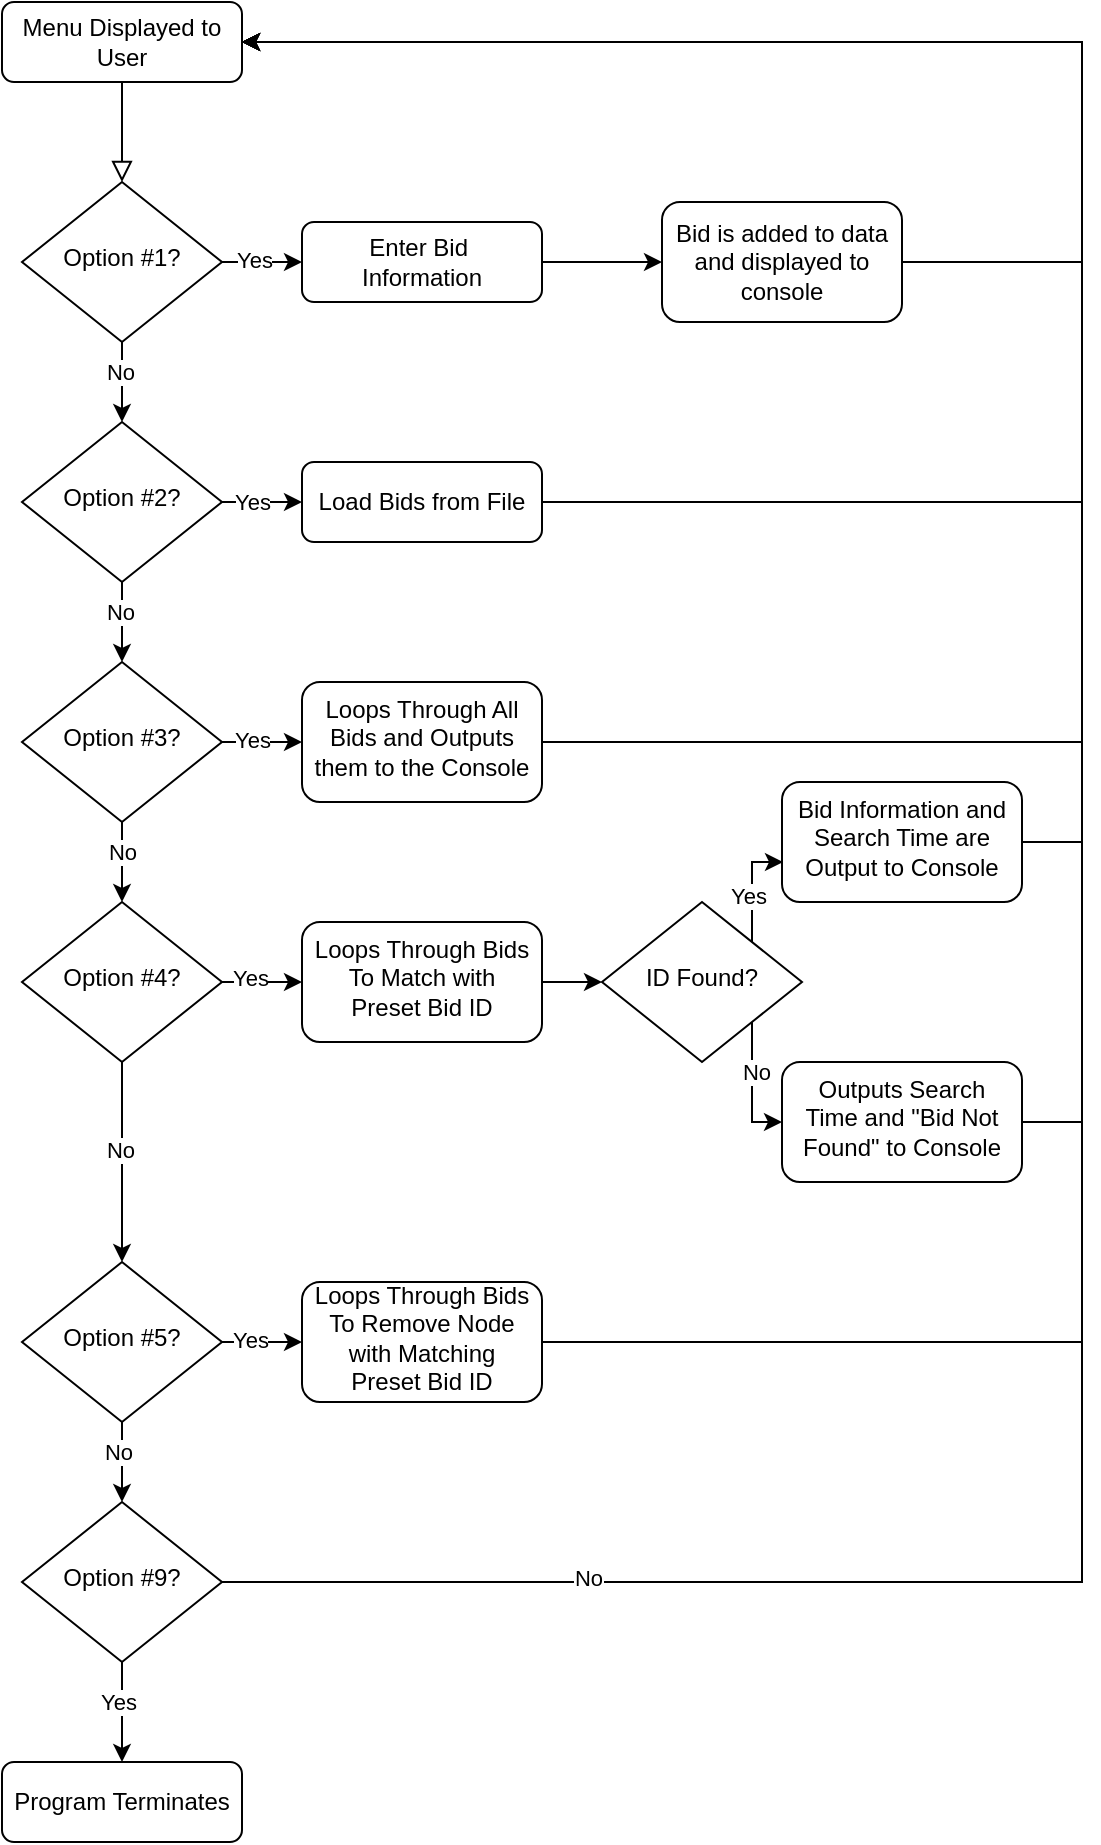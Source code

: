 <mxfile version="27.0.9">
  <diagram id="C5RBs43oDa-KdzZeNtuy" name="Page-1">
    <mxGraphModel dx="1516" dy="955" grid="1" gridSize="10" guides="1" tooltips="1" connect="1" arrows="1" fold="1" page="1" pageScale="1" pageWidth="827" pageHeight="1169" math="0" shadow="0">
      <root>
        <mxCell id="WIyWlLk6GJQsqaUBKTNV-0" />
        <mxCell id="WIyWlLk6GJQsqaUBKTNV-1" parent="WIyWlLk6GJQsqaUBKTNV-0" />
        <mxCell id="WIyWlLk6GJQsqaUBKTNV-2" value="" style="rounded=0;html=1;jettySize=auto;orthogonalLoop=1;fontSize=11;endArrow=block;endFill=0;endSize=8;strokeWidth=1;shadow=0;labelBackgroundColor=none;edgeStyle=orthogonalEdgeStyle;" parent="WIyWlLk6GJQsqaUBKTNV-1" source="WIyWlLk6GJQsqaUBKTNV-3" target="WIyWlLk6GJQsqaUBKTNV-6" edge="1">
          <mxGeometry relative="1" as="geometry" />
        </mxCell>
        <mxCell id="WIyWlLk6GJQsqaUBKTNV-3" value="Menu Displayed to&lt;div&gt;User&lt;/div&gt;" style="rounded=1;whiteSpace=wrap;html=1;fontSize=12;glass=0;strokeWidth=1;shadow=0;" parent="WIyWlLk6GJQsqaUBKTNV-1" vertex="1">
          <mxGeometry x="160" y="80" width="120" height="40" as="geometry" />
        </mxCell>
        <mxCell id="z1rA9BmuzPRI925-xXzK-1" style="edgeStyle=orthogonalEdgeStyle;rounded=0;orthogonalLoop=1;jettySize=auto;html=1;entryX=0;entryY=0.5;entryDx=0;entryDy=0;" edge="1" parent="WIyWlLk6GJQsqaUBKTNV-1" source="WIyWlLk6GJQsqaUBKTNV-6" target="z1rA9BmuzPRI925-xXzK-0">
          <mxGeometry relative="1" as="geometry" />
        </mxCell>
        <mxCell id="z1rA9BmuzPRI925-xXzK-8" value="Yes" style="edgeLabel;html=1;align=center;verticalAlign=middle;resizable=0;points=[];" vertex="1" connectable="0" parent="z1rA9BmuzPRI925-xXzK-1">
          <mxGeometry x="-0.2" y="1" relative="1" as="geometry">
            <mxPoint as="offset" />
          </mxGeometry>
        </mxCell>
        <mxCell id="z1rA9BmuzPRI925-xXzK-7" style="edgeStyle=orthogonalEdgeStyle;rounded=0;orthogonalLoop=1;jettySize=auto;html=1;exitX=0.5;exitY=1;exitDx=0;exitDy=0;entryX=0.5;entryY=0;entryDx=0;entryDy=0;" edge="1" parent="WIyWlLk6GJQsqaUBKTNV-1" source="WIyWlLk6GJQsqaUBKTNV-6" target="WIyWlLk6GJQsqaUBKTNV-10">
          <mxGeometry relative="1" as="geometry" />
        </mxCell>
        <mxCell id="z1rA9BmuzPRI925-xXzK-9" value="No" style="edgeLabel;html=1;align=center;verticalAlign=middle;resizable=0;points=[];" vertex="1" connectable="0" parent="z1rA9BmuzPRI925-xXzK-7">
          <mxGeometry x="-0.25" y="-1" relative="1" as="geometry">
            <mxPoint as="offset" />
          </mxGeometry>
        </mxCell>
        <mxCell id="WIyWlLk6GJQsqaUBKTNV-6" value="Option #1?" style="rhombus;whiteSpace=wrap;html=1;shadow=0;fontFamily=Helvetica;fontSize=12;align=center;strokeWidth=1;spacing=6;spacingTop=-4;" parent="WIyWlLk6GJQsqaUBKTNV-1" vertex="1">
          <mxGeometry x="170" y="170" width="100" height="80" as="geometry" />
        </mxCell>
        <mxCell id="z1rA9BmuzPRI925-xXzK-10" style="edgeStyle=orthogonalEdgeStyle;rounded=0;orthogonalLoop=1;jettySize=auto;html=1;exitX=1;exitY=0.5;exitDx=0;exitDy=0;entryX=0;entryY=0.5;entryDx=0;entryDy=0;" edge="1" parent="WIyWlLk6GJQsqaUBKTNV-1" source="WIyWlLk6GJQsqaUBKTNV-10" target="WIyWlLk6GJQsqaUBKTNV-12">
          <mxGeometry relative="1" as="geometry" />
        </mxCell>
        <mxCell id="z1rA9BmuzPRI925-xXzK-35" value="Yes" style="edgeLabel;html=1;align=center;verticalAlign=middle;resizable=0;points=[];" vertex="1" connectable="0" parent="z1rA9BmuzPRI925-xXzK-10">
          <mxGeometry x="0.05" y="2" relative="1" as="geometry">
            <mxPoint x="-6" y="2" as="offset" />
          </mxGeometry>
        </mxCell>
        <mxCell id="z1rA9BmuzPRI925-xXzK-13" value="" style="edgeStyle=orthogonalEdgeStyle;rounded=0;orthogonalLoop=1;jettySize=auto;html=1;" edge="1" parent="WIyWlLk6GJQsqaUBKTNV-1" source="WIyWlLk6GJQsqaUBKTNV-10" target="z1rA9BmuzPRI925-xXzK-12">
          <mxGeometry relative="1" as="geometry" />
        </mxCell>
        <mxCell id="WIyWlLk6GJQsqaUBKTNV-10" value="Option #2?" style="rhombus;whiteSpace=wrap;html=1;shadow=0;fontFamily=Helvetica;fontSize=12;align=center;strokeWidth=1;spacing=6;spacingTop=-4;" parent="WIyWlLk6GJQsqaUBKTNV-1" vertex="1">
          <mxGeometry x="170" y="290" width="100" height="80" as="geometry" />
        </mxCell>
        <mxCell id="z1rA9BmuzPRI925-xXzK-11" style="edgeStyle=orthogonalEdgeStyle;rounded=0;orthogonalLoop=1;jettySize=auto;html=1;exitX=1;exitY=0.5;exitDx=0;exitDy=0;entryX=1;entryY=0.5;entryDx=0;entryDy=0;" edge="1" parent="WIyWlLk6GJQsqaUBKTNV-1" source="WIyWlLk6GJQsqaUBKTNV-12" target="WIyWlLk6GJQsqaUBKTNV-3">
          <mxGeometry relative="1" as="geometry">
            <Array as="points">
              <mxPoint x="700" y="330" />
              <mxPoint x="700" y="100" />
            </Array>
          </mxGeometry>
        </mxCell>
        <mxCell id="WIyWlLk6GJQsqaUBKTNV-12" value="Load Bids from File" style="rounded=1;whiteSpace=wrap;html=1;fontSize=12;glass=0;strokeWidth=1;shadow=0;" parent="WIyWlLk6GJQsqaUBKTNV-1" vertex="1">
          <mxGeometry x="310" y="310" width="120" height="40" as="geometry" />
        </mxCell>
        <mxCell id="z1rA9BmuzPRI925-xXzK-3" value="" style="edgeStyle=orthogonalEdgeStyle;rounded=0;orthogonalLoop=1;jettySize=auto;html=1;" edge="1" parent="WIyWlLk6GJQsqaUBKTNV-1" source="z1rA9BmuzPRI925-xXzK-0" target="z1rA9BmuzPRI925-xXzK-2">
          <mxGeometry relative="1" as="geometry" />
        </mxCell>
        <mxCell id="z1rA9BmuzPRI925-xXzK-0" value="Enter Bid&amp;nbsp;&lt;div&gt;Information&lt;/div&gt;" style="rounded=1;whiteSpace=wrap;html=1;fontSize=12;glass=0;strokeWidth=1;shadow=0;" vertex="1" parent="WIyWlLk6GJQsqaUBKTNV-1">
          <mxGeometry x="310" y="190" width="120" height="40" as="geometry" />
        </mxCell>
        <mxCell id="z1rA9BmuzPRI925-xXzK-6" style="edgeStyle=orthogonalEdgeStyle;rounded=0;orthogonalLoop=1;jettySize=auto;html=1;exitX=1;exitY=0.5;exitDx=0;exitDy=0;entryX=1;entryY=0.5;entryDx=0;entryDy=0;" edge="1" parent="WIyWlLk6GJQsqaUBKTNV-1" source="z1rA9BmuzPRI925-xXzK-2" target="WIyWlLk6GJQsqaUBKTNV-3">
          <mxGeometry relative="1" as="geometry">
            <Array as="points">
              <mxPoint x="700" y="210" />
              <mxPoint x="700" y="100" />
            </Array>
          </mxGeometry>
        </mxCell>
        <mxCell id="z1rA9BmuzPRI925-xXzK-2" value="Bid is added to data and displayed to console" style="whiteSpace=wrap;html=1;rounded=1;glass=0;strokeWidth=1;shadow=0;" vertex="1" parent="WIyWlLk6GJQsqaUBKTNV-1">
          <mxGeometry x="490" y="180" width="120" height="60" as="geometry" />
        </mxCell>
        <mxCell id="z1rA9BmuzPRI925-xXzK-15" value="" style="edgeStyle=orthogonalEdgeStyle;rounded=0;orthogonalLoop=1;jettySize=auto;html=1;" edge="1" parent="WIyWlLk6GJQsqaUBKTNV-1" source="z1rA9BmuzPRI925-xXzK-12">
          <mxGeometry relative="1" as="geometry">
            <mxPoint x="310" y="450" as="targetPoint" />
          </mxGeometry>
        </mxCell>
        <mxCell id="z1rA9BmuzPRI925-xXzK-18" value="" style="edgeStyle=orthogonalEdgeStyle;rounded=0;orthogonalLoop=1;jettySize=auto;html=1;" edge="1" parent="WIyWlLk6GJQsqaUBKTNV-1" source="z1rA9BmuzPRI925-xXzK-12" target="z1rA9BmuzPRI925-xXzK-17">
          <mxGeometry relative="1" as="geometry" />
        </mxCell>
        <mxCell id="z1rA9BmuzPRI925-xXzK-12" value="Option #3?" style="rhombus;whiteSpace=wrap;html=1;shadow=0;fontFamily=Helvetica;fontSize=12;align=center;strokeWidth=1;spacing=6;spacingTop=-4;" vertex="1" parent="WIyWlLk6GJQsqaUBKTNV-1">
          <mxGeometry x="170" y="410" width="100" height="80" as="geometry" />
        </mxCell>
        <mxCell id="z1rA9BmuzPRI925-xXzK-16" style="edgeStyle=orthogonalEdgeStyle;rounded=0;orthogonalLoop=1;jettySize=auto;html=1;entryX=1;entryY=0.5;entryDx=0;entryDy=0;" edge="1" parent="WIyWlLk6GJQsqaUBKTNV-1" target="WIyWlLk6GJQsqaUBKTNV-3">
          <mxGeometry relative="1" as="geometry">
            <mxPoint x="430" y="450" as="sourcePoint" />
            <Array as="points">
              <mxPoint x="700" y="450" />
              <mxPoint x="700" y="100" />
            </Array>
          </mxGeometry>
        </mxCell>
        <mxCell id="z1rA9BmuzPRI925-xXzK-20" style="edgeStyle=orthogonalEdgeStyle;rounded=0;orthogonalLoop=1;jettySize=auto;html=1;exitX=1;exitY=0.5;exitDx=0;exitDy=0;entryX=0;entryY=0.5;entryDx=0;entryDy=0;" edge="1" parent="WIyWlLk6GJQsqaUBKTNV-1" source="z1rA9BmuzPRI925-xXzK-17" target="z1rA9BmuzPRI925-xXzK-22">
          <mxGeometry relative="1" as="geometry">
            <mxPoint x="300" y="570" as="targetPoint" />
          </mxGeometry>
        </mxCell>
        <mxCell id="z1rA9BmuzPRI925-xXzK-41" style="edgeStyle=orthogonalEdgeStyle;rounded=0;orthogonalLoop=1;jettySize=auto;html=1;entryX=0.5;entryY=0;entryDx=0;entryDy=0;" edge="1" parent="WIyWlLk6GJQsqaUBKTNV-1" source="z1rA9BmuzPRI925-xXzK-17" target="z1rA9BmuzPRI925-xXzK-40">
          <mxGeometry relative="1" as="geometry" />
        </mxCell>
        <mxCell id="z1rA9BmuzPRI925-xXzK-17" value="Option #4?" style="rhombus;whiteSpace=wrap;html=1;shadow=0;fontFamily=Helvetica;fontSize=12;align=center;strokeWidth=1;spacing=6;spacingTop=-4;" vertex="1" parent="WIyWlLk6GJQsqaUBKTNV-1">
          <mxGeometry x="170" y="530" width="100" height="80" as="geometry" />
        </mxCell>
        <mxCell id="z1rA9BmuzPRI925-xXzK-21" value="Loops Through All Bids and Outputs them to the Console" style="rounded=1;whiteSpace=wrap;html=1;shadow=0;strokeWidth=1;spacing=6;spacingTop=-4;" vertex="1" parent="WIyWlLk6GJQsqaUBKTNV-1">
          <mxGeometry x="310" y="420" width="120" height="60" as="geometry" />
        </mxCell>
        <mxCell id="z1rA9BmuzPRI925-xXzK-28" style="edgeStyle=orthogonalEdgeStyle;rounded=0;orthogonalLoop=1;jettySize=auto;html=1;exitX=1;exitY=0.5;exitDx=0;exitDy=0;entryX=0;entryY=0.5;entryDx=0;entryDy=0;" edge="1" parent="WIyWlLk6GJQsqaUBKTNV-1" source="z1rA9BmuzPRI925-xXzK-22" target="z1rA9BmuzPRI925-xXzK-25">
          <mxGeometry relative="1" as="geometry" />
        </mxCell>
        <mxCell id="z1rA9BmuzPRI925-xXzK-22" value="Loops Through Bids To Match with Preset Bid ID" style="rounded=1;whiteSpace=wrap;html=1;shadow=0;strokeWidth=1;spacing=6;spacingTop=-4;" vertex="1" parent="WIyWlLk6GJQsqaUBKTNV-1">
          <mxGeometry x="310" y="540" width="120" height="60" as="geometry" />
        </mxCell>
        <mxCell id="z1rA9BmuzPRI925-xXzK-26" style="edgeStyle=orthogonalEdgeStyle;rounded=0;orthogonalLoop=1;jettySize=auto;html=1;exitX=1;exitY=0;exitDx=0;exitDy=0;" edge="1" parent="WIyWlLk6GJQsqaUBKTNV-1" source="z1rA9BmuzPRI925-xXzK-25">
          <mxGeometry relative="1" as="geometry">
            <mxPoint x="550" y="510" as="targetPoint" />
          </mxGeometry>
        </mxCell>
        <mxCell id="z1rA9BmuzPRI925-xXzK-29" value="Yes" style="edgeLabel;html=1;align=center;verticalAlign=middle;resizable=0;points=[];" vertex="1" connectable="0" parent="z1rA9BmuzPRI925-xXzK-26">
          <mxGeometry x="-0.179" y="2" relative="1" as="geometry">
            <mxPoint as="offset" />
          </mxGeometry>
        </mxCell>
        <mxCell id="z1rA9BmuzPRI925-xXzK-31" style="edgeStyle=orthogonalEdgeStyle;rounded=0;orthogonalLoop=1;jettySize=auto;html=1;exitX=1;exitY=1;exitDx=0;exitDy=0;entryX=0;entryY=0.5;entryDx=0;entryDy=0;" edge="1" parent="WIyWlLk6GJQsqaUBKTNV-1" source="z1rA9BmuzPRI925-xXzK-25" target="z1rA9BmuzPRI925-xXzK-30">
          <mxGeometry relative="1" as="geometry">
            <Array as="points">
              <mxPoint x="535" y="640" />
            </Array>
          </mxGeometry>
        </mxCell>
        <mxCell id="z1rA9BmuzPRI925-xXzK-32" value="No" style="edgeLabel;html=1;align=center;verticalAlign=middle;resizable=0;points=[];" vertex="1" connectable="0" parent="z1rA9BmuzPRI925-xXzK-31">
          <mxGeometry x="-0.231" y="2" relative="1" as="geometry">
            <mxPoint as="offset" />
          </mxGeometry>
        </mxCell>
        <mxCell id="z1rA9BmuzPRI925-xXzK-25" value="ID Found?" style="rhombus;whiteSpace=wrap;html=1;shadow=0;fontFamily=Helvetica;fontSize=12;align=center;strokeWidth=1;spacing=6;spacingTop=-4;" vertex="1" parent="WIyWlLk6GJQsqaUBKTNV-1">
          <mxGeometry x="460" y="530" width="100" height="80" as="geometry" />
        </mxCell>
        <mxCell id="z1rA9BmuzPRI925-xXzK-33" style="edgeStyle=orthogonalEdgeStyle;rounded=0;orthogonalLoop=1;jettySize=auto;html=1;entryX=1;entryY=0.5;entryDx=0;entryDy=0;" edge="1" parent="WIyWlLk6GJQsqaUBKTNV-1" source="z1rA9BmuzPRI925-xXzK-27" target="WIyWlLk6GJQsqaUBKTNV-3">
          <mxGeometry relative="1" as="geometry">
            <Array as="points">
              <mxPoint x="700" y="500" />
              <mxPoint x="700" y="100" />
            </Array>
          </mxGeometry>
        </mxCell>
        <mxCell id="z1rA9BmuzPRI925-xXzK-27" value="Bid Information and Search Time are Output to Console" style="rounded=1;whiteSpace=wrap;html=1;shadow=0;strokeWidth=1;spacing=6;spacingTop=-4;" vertex="1" parent="WIyWlLk6GJQsqaUBKTNV-1">
          <mxGeometry x="550" y="470" width="120" height="60" as="geometry" />
        </mxCell>
        <mxCell id="z1rA9BmuzPRI925-xXzK-34" style="edgeStyle=orthogonalEdgeStyle;rounded=0;orthogonalLoop=1;jettySize=auto;html=1;entryX=1;entryY=0.5;entryDx=0;entryDy=0;" edge="1" parent="WIyWlLk6GJQsqaUBKTNV-1" source="z1rA9BmuzPRI925-xXzK-30" target="WIyWlLk6GJQsqaUBKTNV-3">
          <mxGeometry relative="1" as="geometry">
            <Array as="points">
              <mxPoint x="700" y="640" />
              <mxPoint x="700" y="100" />
            </Array>
          </mxGeometry>
        </mxCell>
        <mxCell id="z1rA9BmuzPRI925-xXzK-30" value="Outputs Search Time and &quot;Bid Not Found&quot; to Console" style="rounded=1;whiteSpace=wrap;html=1;shadow=0;strokeWidth=1;spacing=6;spacingTop=-4;" vertex="1" parent="WIyWlLk6GJQsqaUBKTNV-1">
          <mxGeometry x="550" y="610" width="120" height="60" as="geometry" />
        </mxCell>
        <mxCell id="z1rA9BmuzPRI925-xXzK-36" value="Yes" style="edgeLabel;html=1;align=center;verticalAlign=middle;resizable=0;points=[];" vertex="1" connectable="0" parent="WIyWlLk6GJQsqaUBKTNV-1">
          <mxGeometry x="339" y="403" as="geometry">
            <mxPoint x="-54" y="46" as="offset" />
          </mxGeometry>
        </mxCell>
        <mxCell id="z1rA9BmuzPRI925-xXzK-37" value="Yes" style="edgeLabel;html=1;align=center;verticalAlign=middle;resizable=0;points=[];" vertex="1" connectable="0" parent="WIyWlLk6GJQsqaUBKTNV-1">
          <mxGeometry x="466" y="403" as="geometry">
            <mxPoint x="-182" y="165" as="offset" />
          </mxGeometry>
        </mxCell>
        <mxCell id="z1rA9BmuzPRI925-xXzK-38" value="No" style="edgeLabel;html=1;align=center;verticalAlign=middle;resizable=0;points=[];" vertex="1" connectable="0" parent="WIyWlLk6GJQsqaUBKTNV-1">
          <mxGeometry x="295" y="259" as="geometry">
            <mxPoint x="-76" y="126" as="offset" />
          </mxGeometry>
        </mxCell>
        <mxCell id="z1rA9BmuzPRI925-xXzK-39" value="No" style="edgeLabel;html=1;align=center;verticalAlign=middle;resizable=0;points=[];" vertex="1" connectable="0" parent="WIyWlLk6GJQsqaUBKTNV-1">
          <mxGeometry x="220" y="505" as="geometry" />
        </mxCell>
        <mxCell id="z1rA9BmuzPRI925-xXzK-43" style="edgeStyle=orthogonalEdgeStyle;rounded=0;orthogonalLoop=1;jettySize=auto;html=1;exitX=1;exitY=0.5;exitDx=0;exitDy=0;entryX=0;entryY=0.5;entryDx=0;entryDy=0;" edge="1" parent="WIyWlLk6GJQsqaUBKTNV-1" source="z1rA9BmuzPRI925-xXzK-40" target="z1rA9BmuzPRI925-xXzK-42">
          <mxGeometry relative="1" as="geometry" />
        </mxCell>
        <mxCell id="z1rA9BmuzPRI925-xXzK-47" style="edgeStyle=orthogonalEdgeStyle;rounded=0;orthogonalLoop=1;jettySize=auto;html=1;exitX=0.5;exitY=1;exitDx=0;exitDy=0;entryX=0.5;entryY=0;entryDx=0;entryDy=0;" edge="1" parent="WIyWlLk6GJQsqaUBKTNV-1" source="z1rA9BmuzPRI925-xXzK-40" target="z1rA9BmuzPRI925-xXzK-45">
          <mxGeometry relative="1" as="geometry" />
        </mxCell>
        <mxCell id="z1rA9BmuzPRI925-xXzK-40" value="Option #5?" style="rhombus;whiteSpace=wrap;html=1;shadow=0;fontFamily=Helvetica;fontSize=12;align=center;strokeWidth=1;spacing=6;spacingTop=-4;" vertex="1" parent="WIyWlLk6GJQsqaUBKTNV-1">
          <mxGeometry x="170" y="710" width="100" height="80" as="geometry" />
        </mxCell>
        <mxCell id="z1rA9BmuzPRI925-xXzK-44" style="edgeStyle=orthogonalEdgeStyle;rounded=0;orthogonalLoop=1;jettySize=auto;html=1;exitX=1;exitY=0.5;exitDx=0;exitDy=0;entryX=1;entryY=0.5;entryDx=0;entryDy=0;" edge="1" parent="WIyWlLk6GJQsqaUBKTNV-1" source="z1rA9BmuzPRI925-xXzK-42" target="WIyWlLk6GJQsqaUBKTNV-3">
          <mxGeometry relative="1" as="geometry">
            <Array as="points">
              <mxPoint x="700" y="750" />
              <mxPoint x="700" y="100" />
            </Array>
          </mxGeometry>
        </mxCell>
        <mxCell id="z1rA9BmuzPRI925-xXzK-42" value="Loops Through Bids To Remove Node with Matching Preset Bid ID" style="rounded=1;whiteSpace=wrap;html=1;shadow=0;strokeWidth=1;spacing=6;spacingTop=-4;" vertex="1" parent="WIyWlLk6GJQsqaUBKTNV-1">
          <mxGeometry x="310" y="720" width="120" height="60" as="geometry" />
        </mxCell>
        <mxCell id="z1rA9BmuzPRI925-xXzK-48" style="edgeStyle=orthogonalEdgeStyle;rounded=0;orthogonalLoop=1;jettySize=auto;html=1;exitX=0.5;exitY=1;exitDx=0;exitDy=0;entryX=0.5;entryY=0;entryDx=0;entryDy=0;" edge="1" parent="WIyWlLk6GJQsqaUBKTNV-1" source="z1rA9BmuzPRI925-xXzK-45" target="z1rA9BmuzPRI925-xXzK-46">
          <mxGeometry relative="1" as="geometry" />
        </mxCell>
        <mxCell id="z1rA9BmuzPRI925-xXzK-49" style="edgeStyle=orthogonalEdgeStyle;rounded=0;orthogonalLoop=1;jettySize=auto;html=1;exitX=1;exitY=0.5;exitDx=0;exitDy=0;entryX=1;entryY=0.5;entryDx=0;entryDy=0;" edge="1" parent="WIyWlLk6GJQsqaUBKTNV-1" source="z1rA9BmuzPRI925-xXzK-45" target="WIyWlLk6GJQsqaUBKTNV-3">
          <mxGeometry relative="1" as="geometry">
            <Array as="points">
              <mxPoint x="700" y="870" />
              <mxPoint x="700" y="100" />
            </Array>
          </mxGeometry>
        </mxCell>
        <mxCell id="z1rA9BmuzPRI925-xXzK-45" value="Option #9?" style="rhombus;whiteSpace=wrap;html=1;shadow=0;fontFamily=Helvetica;fontSize=12;align=center;strokeWidth=1;spacing=6;spacingTop=-4;" vertex="1" parent="WIyWlLk6GJQsqaUBKTNV-1">
          <mxGeometry x="170" y="830" width="100" height="80" as="geometry" />
        </mxCell>
        <mxCell id="z1rA9BmuzPRI925-xXzK-46" value="Program Terminates" style="rounded=1;whiteSpace=wrap;html=1;fontSize=12;glass=0;strokeWidth=1;shadow=0;" vertex="1" parent="WIyWlLk6GJQsqaUBKTNV-1">
          <mxGeometry x="160" y="960" width="120" height="40" as="geometry" />
        </mxCell>
        <mxCell id="z1rA9BmuzPRI925-xXzK-50" value="Yes" style="edgeLabel;html=1;align=center;verticalAlign=middle;resizable=0;points=[];" vertex="1" connectable="0" parent="WIyWlLk6GJQsqaUBKTNV-1">
          <mxGeometry x="466" y="584" as="geometry">
            <mxPoint x="-182" y="165" as="offset" />
          </mxGeometry>
        </mxCell>
        <mxCell id="z1rA9BmuzPRI925-xXzK-51" value="Yes" style="edgeLabel;html=1;align=center;verticalAlign=middle;resizable=0;points=[];" vertex="1" connectable="0" parent="WIyWlLk6GJQsqaUBKTNV-1">
          <mxGeometry x="400" y="765" as="geometry">
            <mxPoint x="-182" y="165" as="offset" />
          </mxGeometry>
        </mxCell>
        <mxCell id="z1rA9BmuzPRI925-xXzK-52" value="No" style="edgeLabel;html=1;align=center;verticalAlign=middle;resizable=0;points=[];" vertex="1" connectable="0" parent="WIyWlLk6GJQsqaUBKTNV-1">
          <mxGeometry x="229" y="497" as="geometry">
            <mxPoint x="-10" y="157" as="offset" />
          </mxGeometry>
        </mxCell>
        <mxCell id="z1rA9BmuzPRI925-xXzK-53" value="No" style="edgeLabel;html=1;align=center;verticalAlign=middle;resizable=0;points=[];" vertex="1" connectable="0" parent="WIyWlLk6GJQsqaUBKTNV-1">
          <mxGeometry x="257" y="645" as="geometry">
            <mxPoint x="-39" y="160" as="offset" />
          </mxGeometry>
        </mxCell>
        <mxCell id="z1rA9BmuzPRI925-xXzK-54" value="No" style="edgeLabel;html=1;align=center;verticalAlign=middle;resizable=0;points=[];" vertex="1" connectable="0" parent="WIyWlLk6GJQsqaUBKTNV-1">
          <mxGeometry x="400" y="821" as="geometry">
            <mxPoint x="53" y="47" as="offset" />
          </mxGeometry>
        </mxCell>
      </root>
    </mxGraphModel>
  </diagram>
</mxfile>
